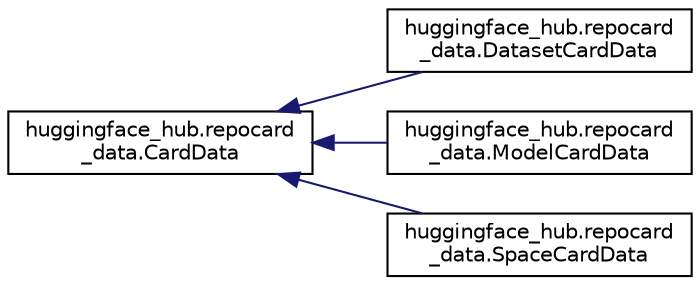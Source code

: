 digraph "Graphical Class Hierarchy"
{
 // LATEX_PDF_SIZE
  edge [fontname="Helvetica",fontsize="10",labelfontname="Helvetica",labelfontsize="10"];
  node [fontname="Helvetica",fontsize="10",shape=record];
  rankdir="LR";
  Node0 [label="huggingface_hub.repocard\l_data.CardData",height=0.2,width=0.4,color="black", fillcolor="white", style="filled",URL="$classhuggingface__hub_1_1repocard__data_1_1CardData.html",tooltip=" "];
  Node0 -> Node1 [dir="back",color="midnightblue",fontsize="10",style="solid",fontname="Helvetica"];
  Node1 [label="huggingface_hub.repocard\l_data.DatasetCardData",height=0.2,width=0.4,color="black", fillcolor="white", style="filled",URL="$classhuggingface__hub_1_1repocard__data_1_1DatasetCardData.html",tooltip=" "];
  Node0 -> Node2 [dir="back",color="midnightblue",fontsize="10",style="solid",fontname="Helvetica"];
  Node2 [label="huggingface_hub.repocard\l_data.ModelCardData",height=0.2,width=0.4,color="black", fillcolor="white", style="filled",URL="$classhuggingface__hub_1_1repocard__data_1_1ModelCardData.html",tooltip=" "];
  Node0 -> Node3 [dir="back",color="midnightblue",fontsize="10",style="solid",fontname="Helvetica"];
  Node3 [label="huggingface_hub.repocard\l_data.SpaceCardData",height=0.2,width=0.4,color="black", fillcolor="white", style="filled",URL="$classhuggingface__hub_1_1repocard__data_1_1SpaceCardData.html",tooltip=" "];
}
